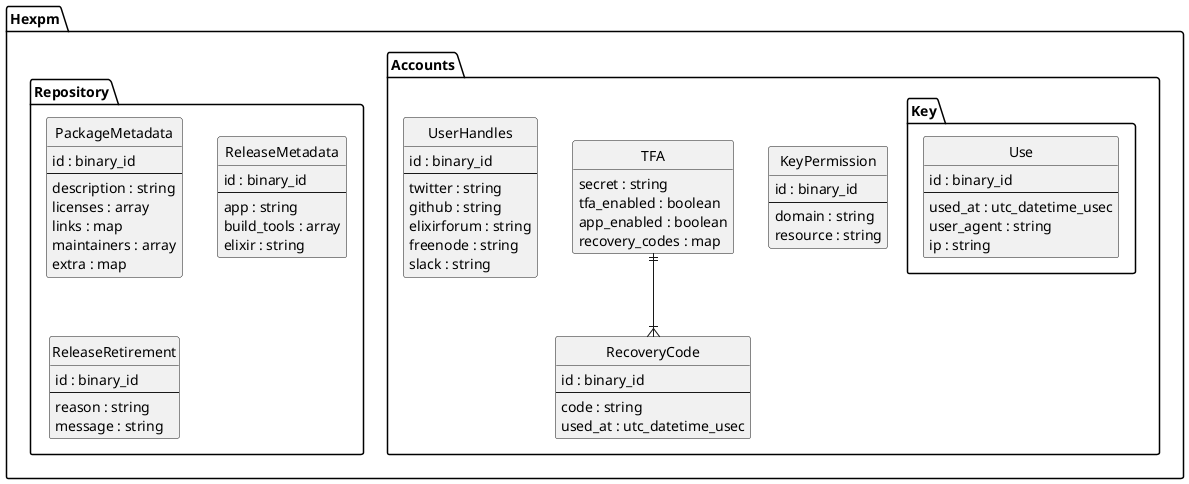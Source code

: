 @startuml

hide circle
hide methods

skinparam linetype ortho
skinparam defaultFontName Roboto Mono
skinparam shadowing false


entity Hexpm.Accounts.Key.Use {
  id : binary_id
  --
  used_at : utc_datetime_usec
  user_agent : string
  ip : string
}

entity Hexpm.Accounts.KeyPermission {
  id : binary_id
  --
  domain : string
  resource : string
}

entity Hexpm.Accounts.RecoveryCode {
  id : binary_id
  --
  code : string
  used_at : utc_datetime_usec
}

entity Hexpm.Accounts.TFA {
  secret : string
  tfa_enabled : boolean
  app_enabled : boolean
  recovery_codes : map
}

entity Hexpm.Accounts.UserHandles {
  id : binary_id
  --
  twitter : string
  github : string
  elixirforum : string
  freenode : string
  slack : string
}

entity Hexpm.Repository.PackageMetadata {
  id : binary_id
  --
  description : string
  licenses : array
  links : map
  maintainers : array
  extra : map
}

entity Hexpm.Repository.ReleaseMetadata {
  id : binary_id
  --
  app : string
  build_tools : array
  elixir : string
}

entity Hexpm.Repository.ReleaseRetirement {
  id : binary_id
  --
  reason : string
  message : string
}

Hexpm.Accounts.TFA ||--|{ Hexpm.Accounts.RecoveryCode
@enduml
